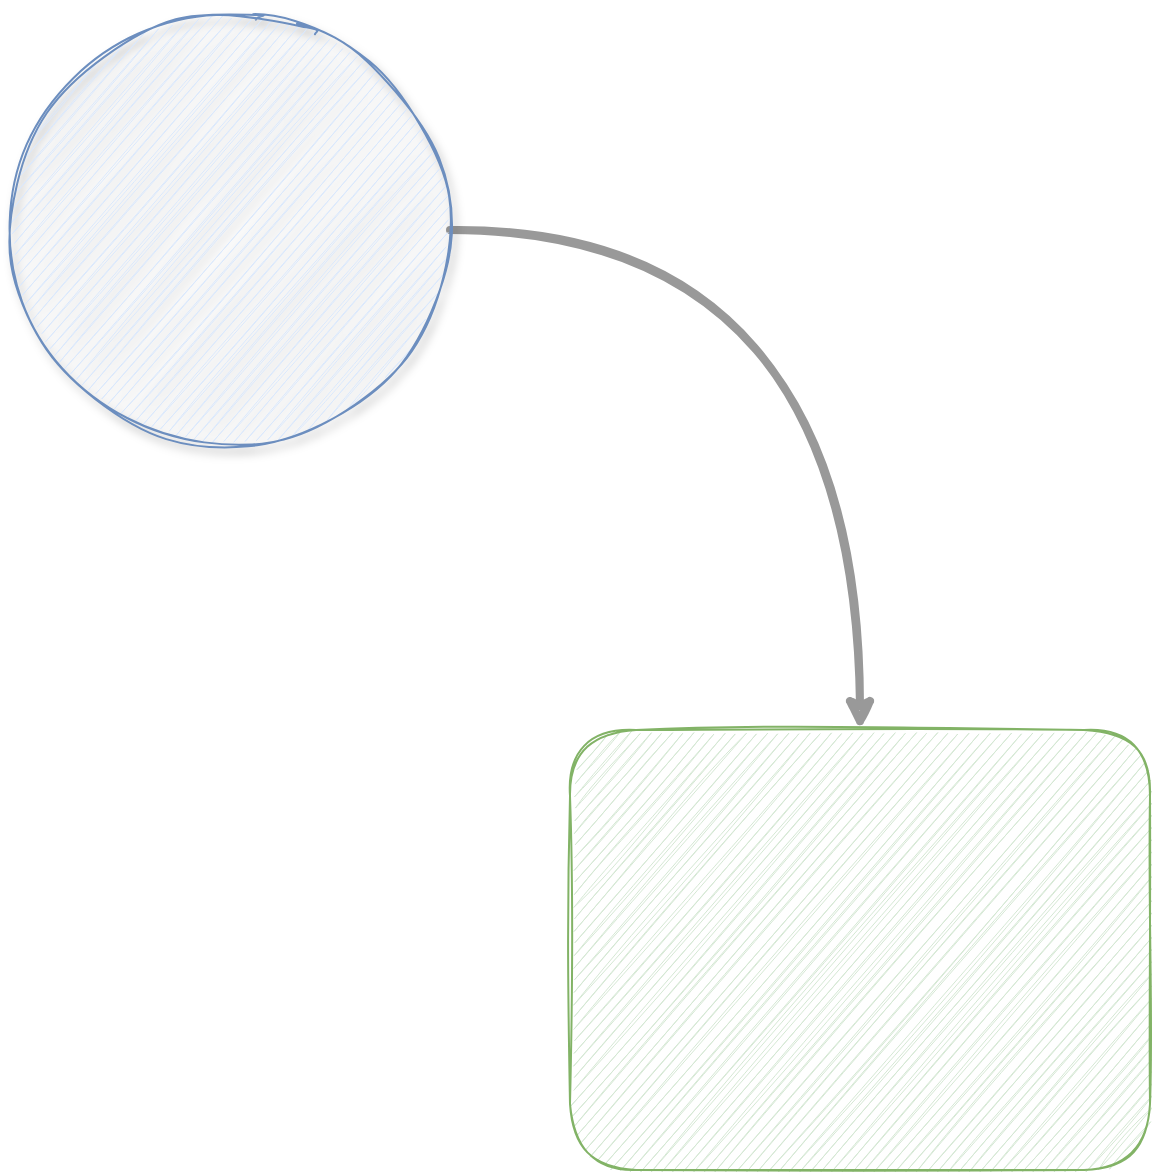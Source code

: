 <mxfile version="20.2.6" type="github">
  <diagram id="F8ZzzhPt6WF929b765hf" name="Page-1">
    <mxGraphModel dx="1011" dy="822" grid="1" gridSize="10" guides="1" tooltips="1" connect="1" arrows="1" fold="1" page="1" pageScale="1" pageWidth="850" pageHeight="1100" math="0" shadow="0">
      <root>
        <mxCell id="0" />
        <mxCell id="1" parent="0" />
        <mxCell id="QiHXSJGMS_nSBbkuwhRs-2" style="edgeStyle=orthogonalEdgeStyle;rounded=1;orthogonalLoop=1;jettySize=auto;html=1;strokeColor=#999999;strokeWidth=4;sketch=1;curved=1;" parent="1" source="HjBLI1Xo3R_VCkkVAhqT-1" target="QiHXSJGMS_nSBbkuwhRs-1" edge="1">
          <mxGeometry relative="1" as="geometry" />
        </mxCell>
        <mxCell id="HjBLI1Xo3R_VCkkVAhqT-1" value="" style="ellipse;whiteSpace=wrap;html=1;fillColor=#dae8fc;strokeColor=#6c8ebf;shadow=1;sketch=1;rounded=1;" parent="1" vertex="1">
          <mxGeometry x="110" y="150" width="220" height="220" as="geometry" />
        </mxCell>
        <mxCell id="QiHXSJGMS_nSBbkuwhRs-1" value="" style="rounded=1;whiteSpace=wrap;html=1;sketch=1;fillColor=#d5e8d4;strokeColor=#82b366;" parent="1" vertex="1">
          <mxGeometry x="390" y="510" width="290" height="220" as="geometry" />
        </mxCell>
      </root>
    </mxGraphModel>
  </diagram>
</mxfile>
